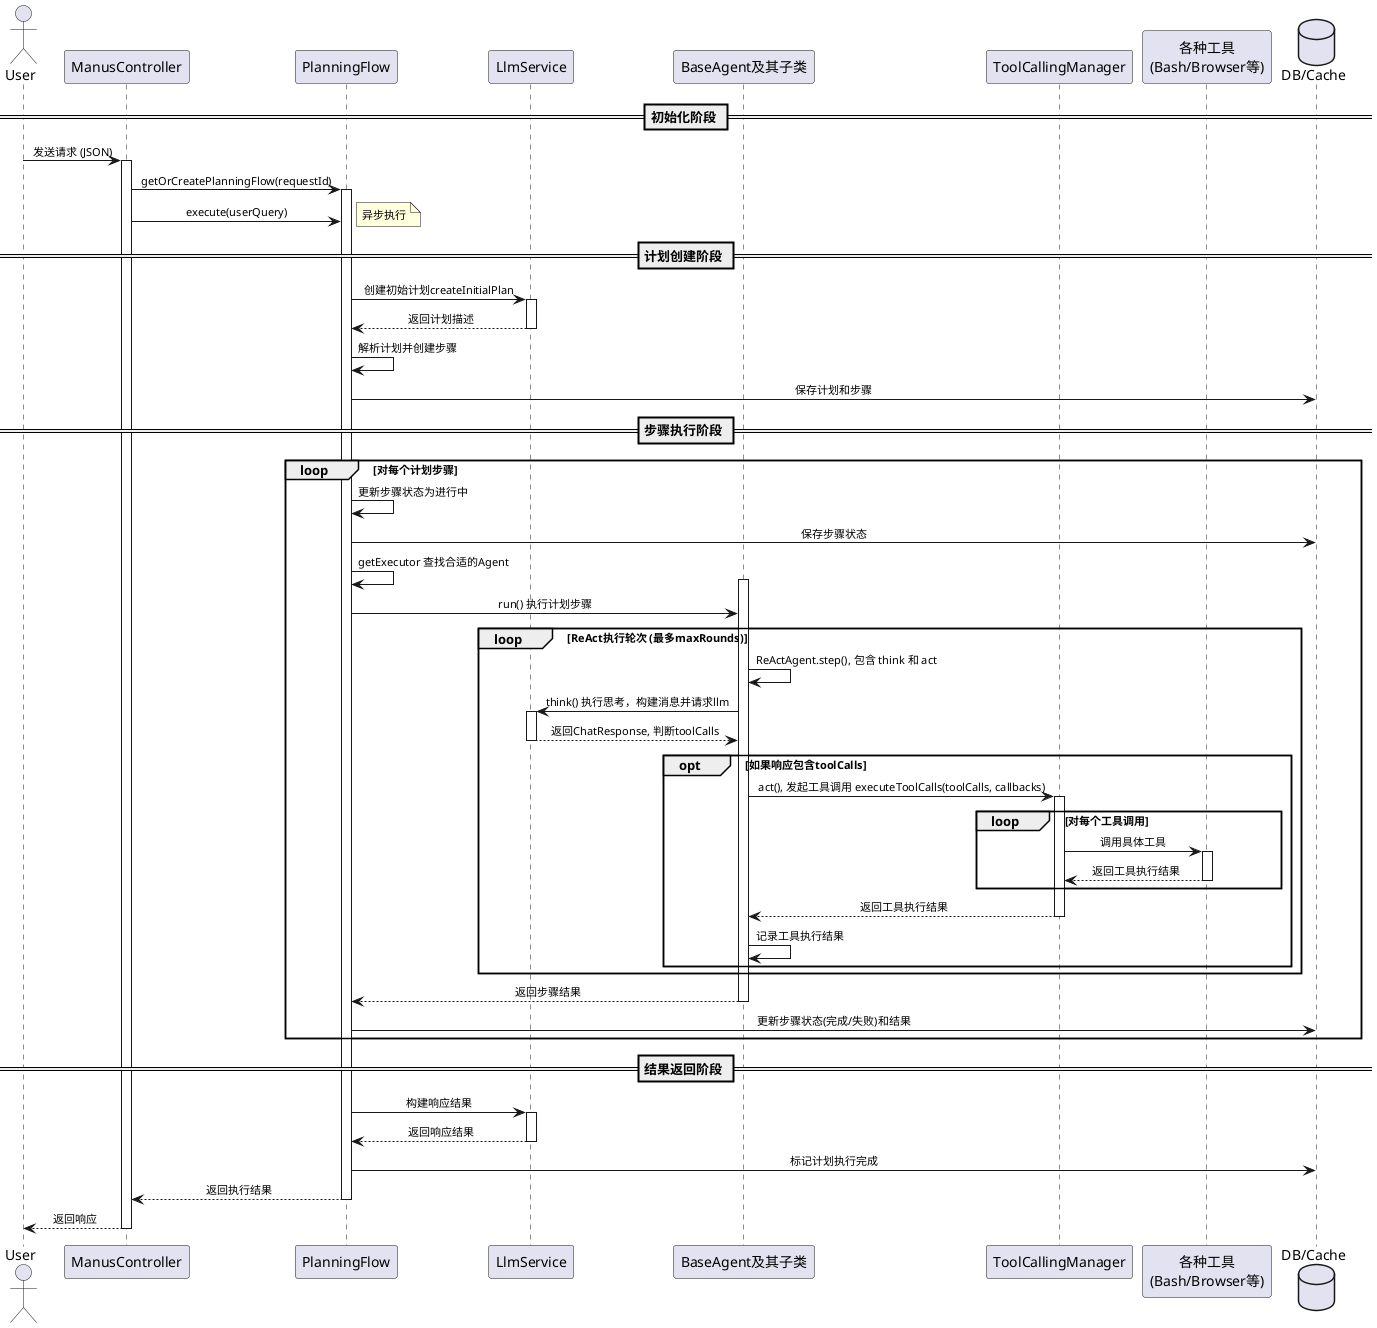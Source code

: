 @startuml OpenManus 核心组件交互时序图

skinparam sequenceMessageAlign center
skinparam sequenceArrowFontSize 11
skinparam noteFontSize 11

actor User
participant "ManusController" as Controller
participant "PlanningFlow" as PlanningFlow
participant "LlmService" as LlmService
participant "BaseAgent及其子类" as Agent
participant "ToolCallingManager" as ToolManager
participant "各种工具\n(Bash/Browser等)" as Tools
database "DB/Cache" as DB

== 初始化阶段 ==

User -> Controller: 发送请求 (JSON)
activate Controller

Controller -> PlanningFlow: getOrCreatePlanningFlow(requestId)
activate PlanningFlow

Controller -> PlanningFlow: execute(userQuery)
note right: 异步执行

== 计划创建阶段 ==

PlanningFlow -> LlmService: 创建初始计划createInitialPlan
activate LlmService
LlmService --> PlanningFlow: 返回计划描述
deactivate LlmService

PlanningFlow -> PlanningFlow: 解析计划并创建步骤
PlanningFlow -> DB: 保存计划和步骤

== 步骤执行阶段 ==

loop 对每个计划步骤
    PlanningFlow -> PlanningFlow: 更新步骤状态为进行中
    PlanningFlow -> DB: 保存步骤状态

    PlanningFlow -> PlanningFlow: getExecutor 查找合适的Agent
    activate Agent

    PlanningFlow -> Agent: run() 执行计划步骤

    loop ReAct执行轮次 (最多maxRounds)
        Agent -> Agent: ReActAgent.step(), 包含 think 和 act
        Agent -> LlmService: think() 执行思考，构建消息并请求llm
        activate LlmService
        LlmService --> Agent: 返回ChatResponse, 判断toolCalls
        deactivate LlmService

        opt 如果响应包含toolCalls
            Agent -> ToolManager: act(), 发起工具调用 executeToolCalls(toolCalls, callbacks)
            activate ToolManager

            loop 对每个工具调用
                ToolManager -> Tools: 调用具体工具
                activate Tools
                Tools --> ToolManager: 返回工具执行结果
                deactivate Tools
            end

            ToolManager --> Agent: 返回工具执行结果
            deactivate ToolManager

            Agent -> Agent: 记录工具执行结果
        end
    end

    Agent --> PlanningFlow: 返回步骤结果
    deactivate Agent

    PlanningFlow -> DB: 更新步骤状态(完成/失败)和结果
end

== 结果返回阶段 ==
PlanningFlow -> LlmService: 构建响应结果
activate LlmService
LlmService --> PlanningFlow: 返回响应结果
deactivate LlmService

PlanningFlow -> DB: 标记计划执行完成

PlanningFlow --> Controller: 返回执行结果
deactivate PlanningFlow

Controller --> User: 返回响应
deactivate Controller

@enduml
